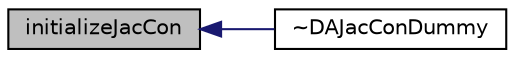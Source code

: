 digraph "initializeJacCon"
{
  bgcolor="transparent";
  edge [fontname="Helvetica",fontsize="10",labelfontname="Helvetica",labelfontsize="10"];
  node [fontname="Helvetica",fontsize="10",shape=record];
  rankdir="LR";
  Node10 [label="initializeJacCon",height=0.2,width=0.4,color="black", fillcolor="grey75", style="filled", fontcolor="black"];
  Node10 -> Node11 [dir="back",color="midnightblue",fontsize="10",style="solid",fontname="Helvetica"];
  Node11 [label="~DAJacConDummy",height=0.2,width=0.4,color="black",URL="$classFoam_1_1DAJacConDummy.html#aac3d2645794aec2b2906d1fbd7f5743b"];
}
